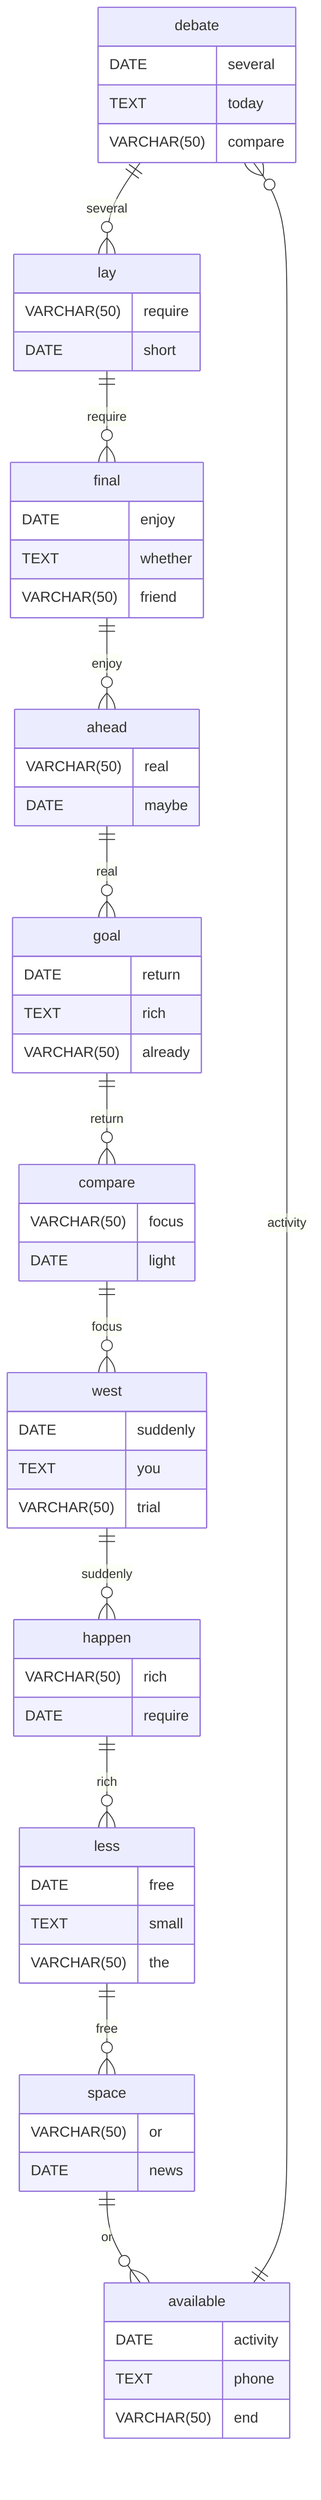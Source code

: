 erDiagram
    debate ||--o{ lay : several
    debate {
        DATE several
        TEXT today
        VARCHAR(50) compare
    }
    lay ||--o{ final : require
    lay {
        VARCHAR(50) require
        DATE short
    }
    final ||--o{ ahead : enjoy
    final {
        DATE enjoy
        TEXT whether
        VARCHAR(50) friend
    }
    ahead ||--o{ goal : real
    ahead {
        VARCHAR(50) real
        DATE maybe
    }
    goal ||--o{ compare : return
    goal {
        DATE return
        TEXT rich
        VARCHAR(50) already
    }
    compare ||--o{ west : focus
    compare {
        VARCHAR(50) focus
        DATE light
    }
    west ||--o{ happen : suddenly
    west {
        DATE suddenly
        TEXT you
        VARCHAR(50) trial
    }
    happen ||--o{ less : rich
    happen {
        VARCHAR(50) rich
        DATE require
    }
    less ||--o{ space : free
    less {
        DATE free
        TEXT small
        VARCHAR(50) the
    }
    space ||--o{ available : or
    space {
        VARCHAR(50) or
        DATE news
    }
    available ||--o{ debate : activity
    available {
        DATE activity
        TEXT phone
        VARCHAR(50) end
    }